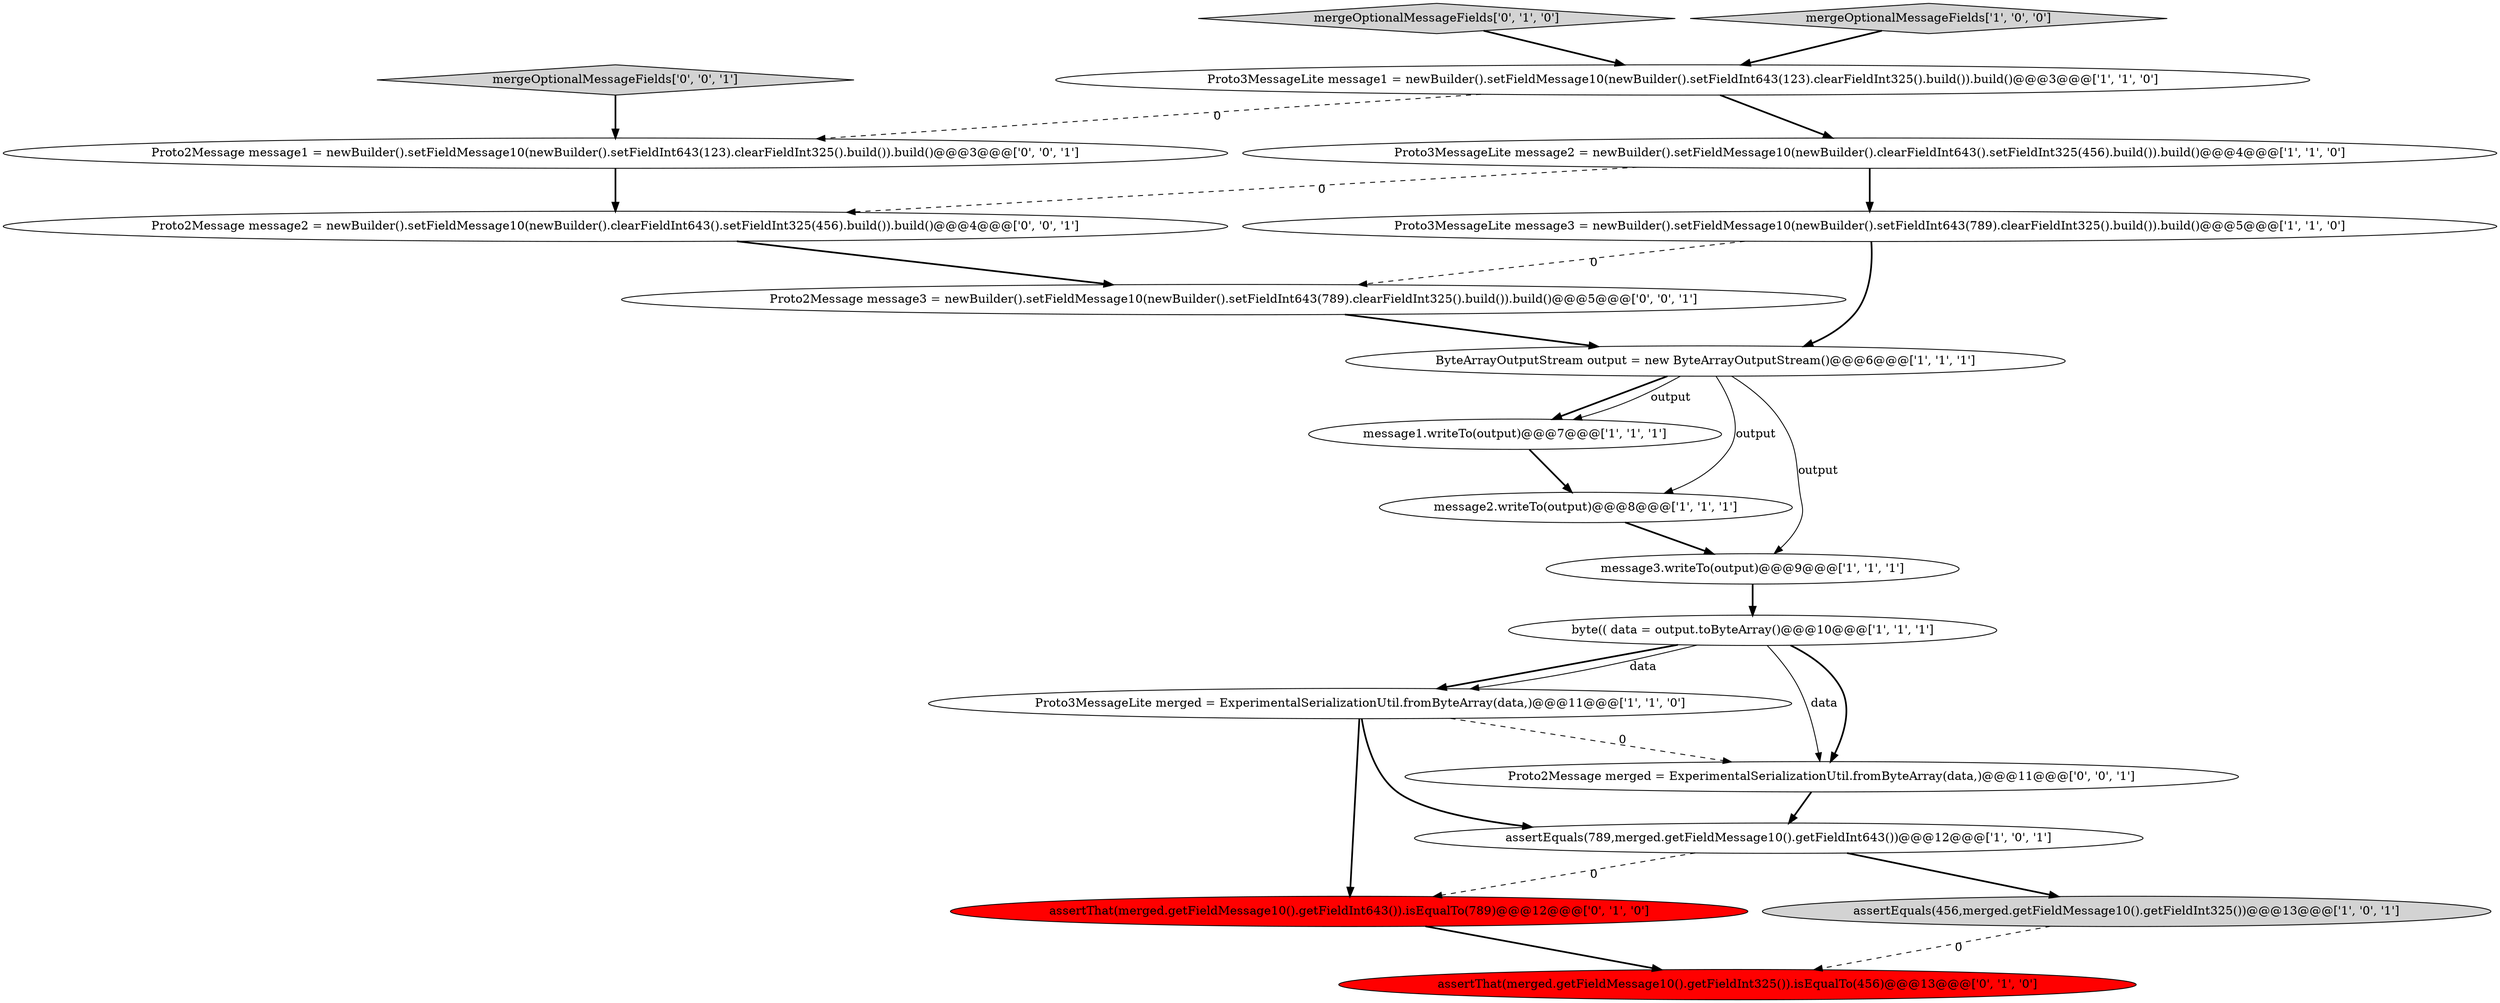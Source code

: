 digraph {
0 [style = filled, label = "Proto3MessageLite message3 = newBuilder().setFieldMessage10(newBuilder().setFieldInt643(789).clearFieldInt325().build()).build()@@@5@@@['1', '1', '0']", fillcolor = white, shape = ellipse image = "AAA0AAABBB1BBB"];
17 [style = filled, label = "Proto2Message message2 = newBuilder().setFieldMessage10(newBuilder().clearFieldInt643().setFieldInt325(456).build()).build()@@@4@@@['0', '0', '1']", fillcolor = white, shape = ellipse image = "AAA0AAABBB3BBB"];
16 [style = filled, label = "mergeOptionalMessageFields['0', '0', '1']", fillcolor = lightgray, shape = diamond image = "AAA0AAABBB3BBB"];
4 [style = filled, label = "Proto3MessageLite merged = ExperimentalSerializationUtil.fromByteArray(data,)@@@11@@@['1', '1', '0']", fillcolor = white, shape = ellipse image = "AAA0AAABBB1BBB"];
18 [style = filled, label = "Proto2Message merged = ExperimentalSerializationUtil.fromByteArray(data,)@@@11@@@['0', '0', '1']", fillcolor = white, shape = ellipse image = "AAA0AAABBB3BBB"];
14 [style = filled, label = "mergeOptionalMessageFields['0', '1', '0']", fillcolor = lightgray, shape = diamond image = "AAA0AAABBB2BBB"];
6 [style = filled, label = "byte(( data = output.toByteArray()@@@10@@@['1', '1', '1']", fillcolor = white, shape = ellipse image = "AAA0AAABBB1BBB"];
7 [style = filled, label = "Proto3MessageLite message1 = newBuilder().setFieldMessage10(newBuilder().setFieldInt643(123).clearFieldInt325().build()).build()@@@3@@@['1', '1', '0']", fillcolor = white, shape = ellipse image = "AAA0AAABBB1BBB"];
2 [style = filled, label = "ByteArrayOutputStream output = new ByteArrayOutputStream()@@@6@@@['1', '1', '1']", fillcolor = white, shape = ellipse image = "AAA0AAABBB1BBB"];
8 [style = filled, label = "assertEquals(789,merged.getFieldMessage10().getFieldInt643())@@@12@@@['1', '0', '1']", fillcolor = white, shape = ellipse image = "AAA0AAABBB1BBB"];
1 [style = filled, label = "assertEquals(456,merged.getFieldMessage10().getFieldInt325())@@@13@@@['1', '0', '1']", fillcolor = lightgray, shape = ellipse image = "AAA0AAABBB1BBB"];
11 [style = filled, label = "mergeOptionalMessageFields['1', '0', '0']", fillcolor = lightgray, shape = diamond image = "AAA0AAABBB1BBB"];
3 [style = filled, label = "message1.writeTo(output)@@@7@@@['1', '1', '1']", fillcolor = white, shape = ellipse image = "AAA0AAABBB1BBB"];
19 [style = filled, label = "Proto2Message message1 = newBuilder().setFieldMessage10(newBuilder().setFieldInt643(123).clearFieldInt325().build()).build()@@@3@@@['0', '0', '1']", fillcolor = white, shape = ellipse image = "AAA0AAABBB3BBB"];
13 [style = filled, label = "assertThat(merged.getFieldMessage10().getFieldInt643()).isEqualTo(789)@@@12@@@['0', '1', '0']", fillcolor = red, shape = ellipse image = "AAA1AAABBB2BBB"];
15 [style = filled, label = "Proto2Message message3 = newBuilder().setFieldMessage10(newBuilder().setFieldInt643(789).clearFieldInt325().build()).build()@@@5@@@['0', '0', '1']", fillcolor = white, shape = ellipse image = "AAA0AAABBB3BBB"];
9 [style = filled, label = "message2.writeTo(output)@@@8@@@['1', '1', '1']", fillcolor = white, shape = ellipse image = "AAA0AAABBB1BBB"];
10 [style = filled, label = "message3.writeTo(output)@@@9@@@['1', '1', '1']", fillcolor = white, shape = ellipse image = "AAA0AAABBB1BBB"];
5 [style = filled, label = "Proto3MessageLite message2 = newBuilder().setFieldMessage10(newBuilder().clearFieldInt643().setFieldInt325(456).build()).build()@@@4@@@['1', '1', '0']", fillcolor = white, shape = ellipse image = "AAA0AAABBB1BBB"];
12 [style = filled, label = "assertThat(merged.getFieldMessage10().getFieldInt325()).isEqualTo(456)@@@13@@@['0', '1', '0']", fillcolor = red, shape = ellipse image = "AAA1AAABBB2BBB"];
4->18 [style = dashed, label="0"];
6->18 [style = solid, label="data"];
15->2 [style = bold, label=""];
6->18 [style = bold, label=""];
2->3 [style = bold, label=""];
4->13 [style = bold, label=""];
0->2 [style = bold, label=""];
0->15 [style = dashed, label="0"];
19->17 [style = bold, label=""];
9->10 [style = bold, label=""];
16->19 [style = bold, label=""];
10->6 [style = bold, label=""];
14->7 [style = bold, label=""];
8->13 [style = dashed, label="0"];
3->9 [style = bold, label=""];
8->1 [style = bold, label=""];
1->12 [style = dashed, label="0"];
6->4 [style = bold, label=""];
7->5 [style = bold, label=""];
13->12 [style = bold, label=""];
2->3 [style = solid, label="output"];
5->17 [style = dashed, label="0"];
5->0 [style = bold, label=""];
7->19 [style = dashed, label="0"];
6->4 [style = solid, label="data"];
17->15 [style = bold, label=""];
4->8 [style = bold, label=""];
18->8 [style = bold, label=""];
11->7 [style = bold, label=""];
2->10 [style = solid, label="output"];
2->9 [style = solid, label="output"];
}
